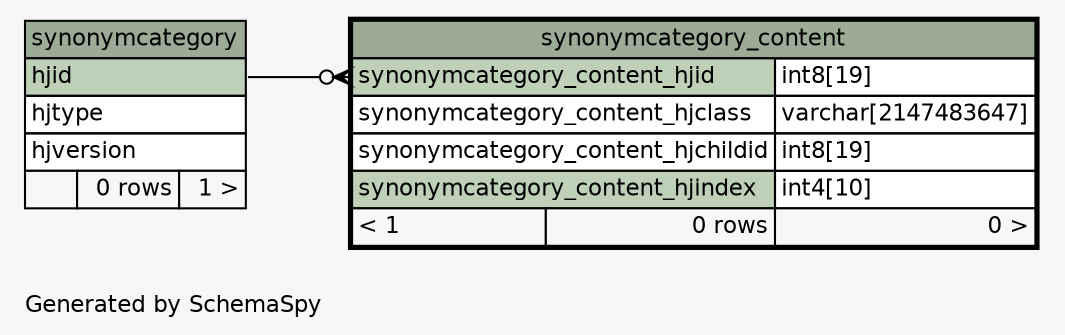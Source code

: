 // dot 2.38.0 on Windows 8.1 6.3
// SchemaSpy rev 590
digraph "oneDegreeRelationshipsDiagram" {
  graph [
    rankdir="RL"
    bgcolor="#f7f7f7"
    label="\nGenerated by SchemaSpy"
    labeljust="l"
    nodesep="0.18"
    ranksep="0.46"
    fontname="Helvetica"
    fontsize="11"
  ];
  node [
    fontname="Helvetica"
    fontsize="11"
    shape="plaintext"
  ];
  edge [
    arrowsize="0.8"
  ];
  "synonymcategory_content":"synonymcategory_content_hjid":w -> "synonymcategory":"hjid":e [arrowhead=none dir=back arrowtail=crowodot];
  "synonymcategory" [
    label=<
    <TABLE BORDER="0" CELLBORDER="1" CELLSPACING="0" BGCOLOR="#ffffff">
      <TR><TD COLSPAN="3" BGCOLOR="#9bab96" ALIGN="CENTER">synonymcategory</TD></TR>
      <TR><TD PORT="hjid" COLSPAN="3" BGCOLOR="#bed1b8" ALIGN="LEFT">hjid</TD></TR>
      <TR><TD PORT="hjtype" COLSPAN="3" ALIGN="LEFT">hjtype</TD></TR>
      <TR><TD PORT="hjversion" COLSPAN="3" ALIGN="LEFT">hjversion</TD></TR>
      <TR><TD ALIGN="LEFT" BGCOLOR="#f7f7f7">  </TD><TD ALIGN="RIGHT" BGCOLOR="#f7f7f7">0 rows</TD><TD ALIGN="RIGHT" BGCOLOR="#f7f7f7">1 &gt;</TD></TR>
    </TABLE>>
    URL="synonymcategory.html"
    tooltip="synonymcategory"
  ];
  "synonymcategory_content" [
    label=<
    <TABLE BORDER="2" CELLBORDER="1" CELLSPACING="0" BGCOLOR="#ffffff">
      <TR><TD COLSPAN="3" BGCOLOR="#9bab96" ALIGN="CENTER">synonymcategory_content</TD></TR>
      <TR><TD PORT="synonymcategory_content_hjid" COLSPAN="2" BGCOLOR="#bed1b8" ALIGN="LEFT">synonymcategory_content_hjid</TD><TD PORT="synonymcategory_content_hjid.type" ALIGN="LEFT">int8[19]</TD></TR>
      <TR><TD PORT="synonymcategory_content_hjclass" COLSPAN="2" ALIGN="LEFT">synonymcategory_content_hjclass</TD><TD PORT="synonymcategory_content_hjclass.type" ALIGN="LEFT">varchar[2147483647]</TD></TR>
      <TR><TD PORT="synonymcategory_content_hjchildid" COLSPAN="2" ALIGN="LEFT">synonymcategory_content_hjchildid</TD><TD PORT="synonymcategory_content_hjchildid.type" ALIGN="LEFT">int8[19]</TD></TR>
      <TR><TD PORT="synonymcategory_content_hjindex" COLSPAN="2" BGCOLOR="#bed1b8" ALIGN="LEFT">synonymcategory_content_hjindex</TD><TD PORT="synonymcategory_content_hjindex.type" ALIGN="LEFT">int4[10]</TD></TR>
      <TR><TD ALIGN="LEFT" BGCOLOR="#f7f7f7">&lt; 1</TD><TD ALIGN="RIGHT" BGCOLOR="#f7f7f7">0 rows</TD><TD ALIGN="RIGHT" BGCOLOR="#f7f7f7">0 &gt;</TD></TR>
    </TABLE>>
    URL="synonymcategory_content.html"
    tooltip="synonymcategory_content"
  ];
}
